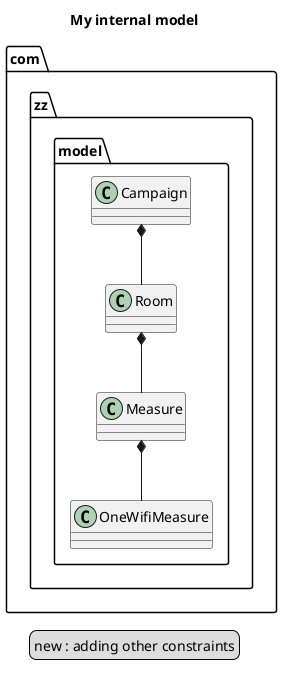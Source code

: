 
@startuml
	title My internal model

	class com.zz.model.Campaign 
	class com.zz.model.Room 
	class com.zz.model.Measure
	class com.zz.model.OneWifiMeasure

	com.zz.model.Campaign *--  com.zz.model.Room
	com.zz.model.Room *--  com.zz.model.Measure
	com.zz.model.Measure *--  com.zz.model.OneWifiMeasure

	legend
		new : adding other constraints
	endlegend
@enduml